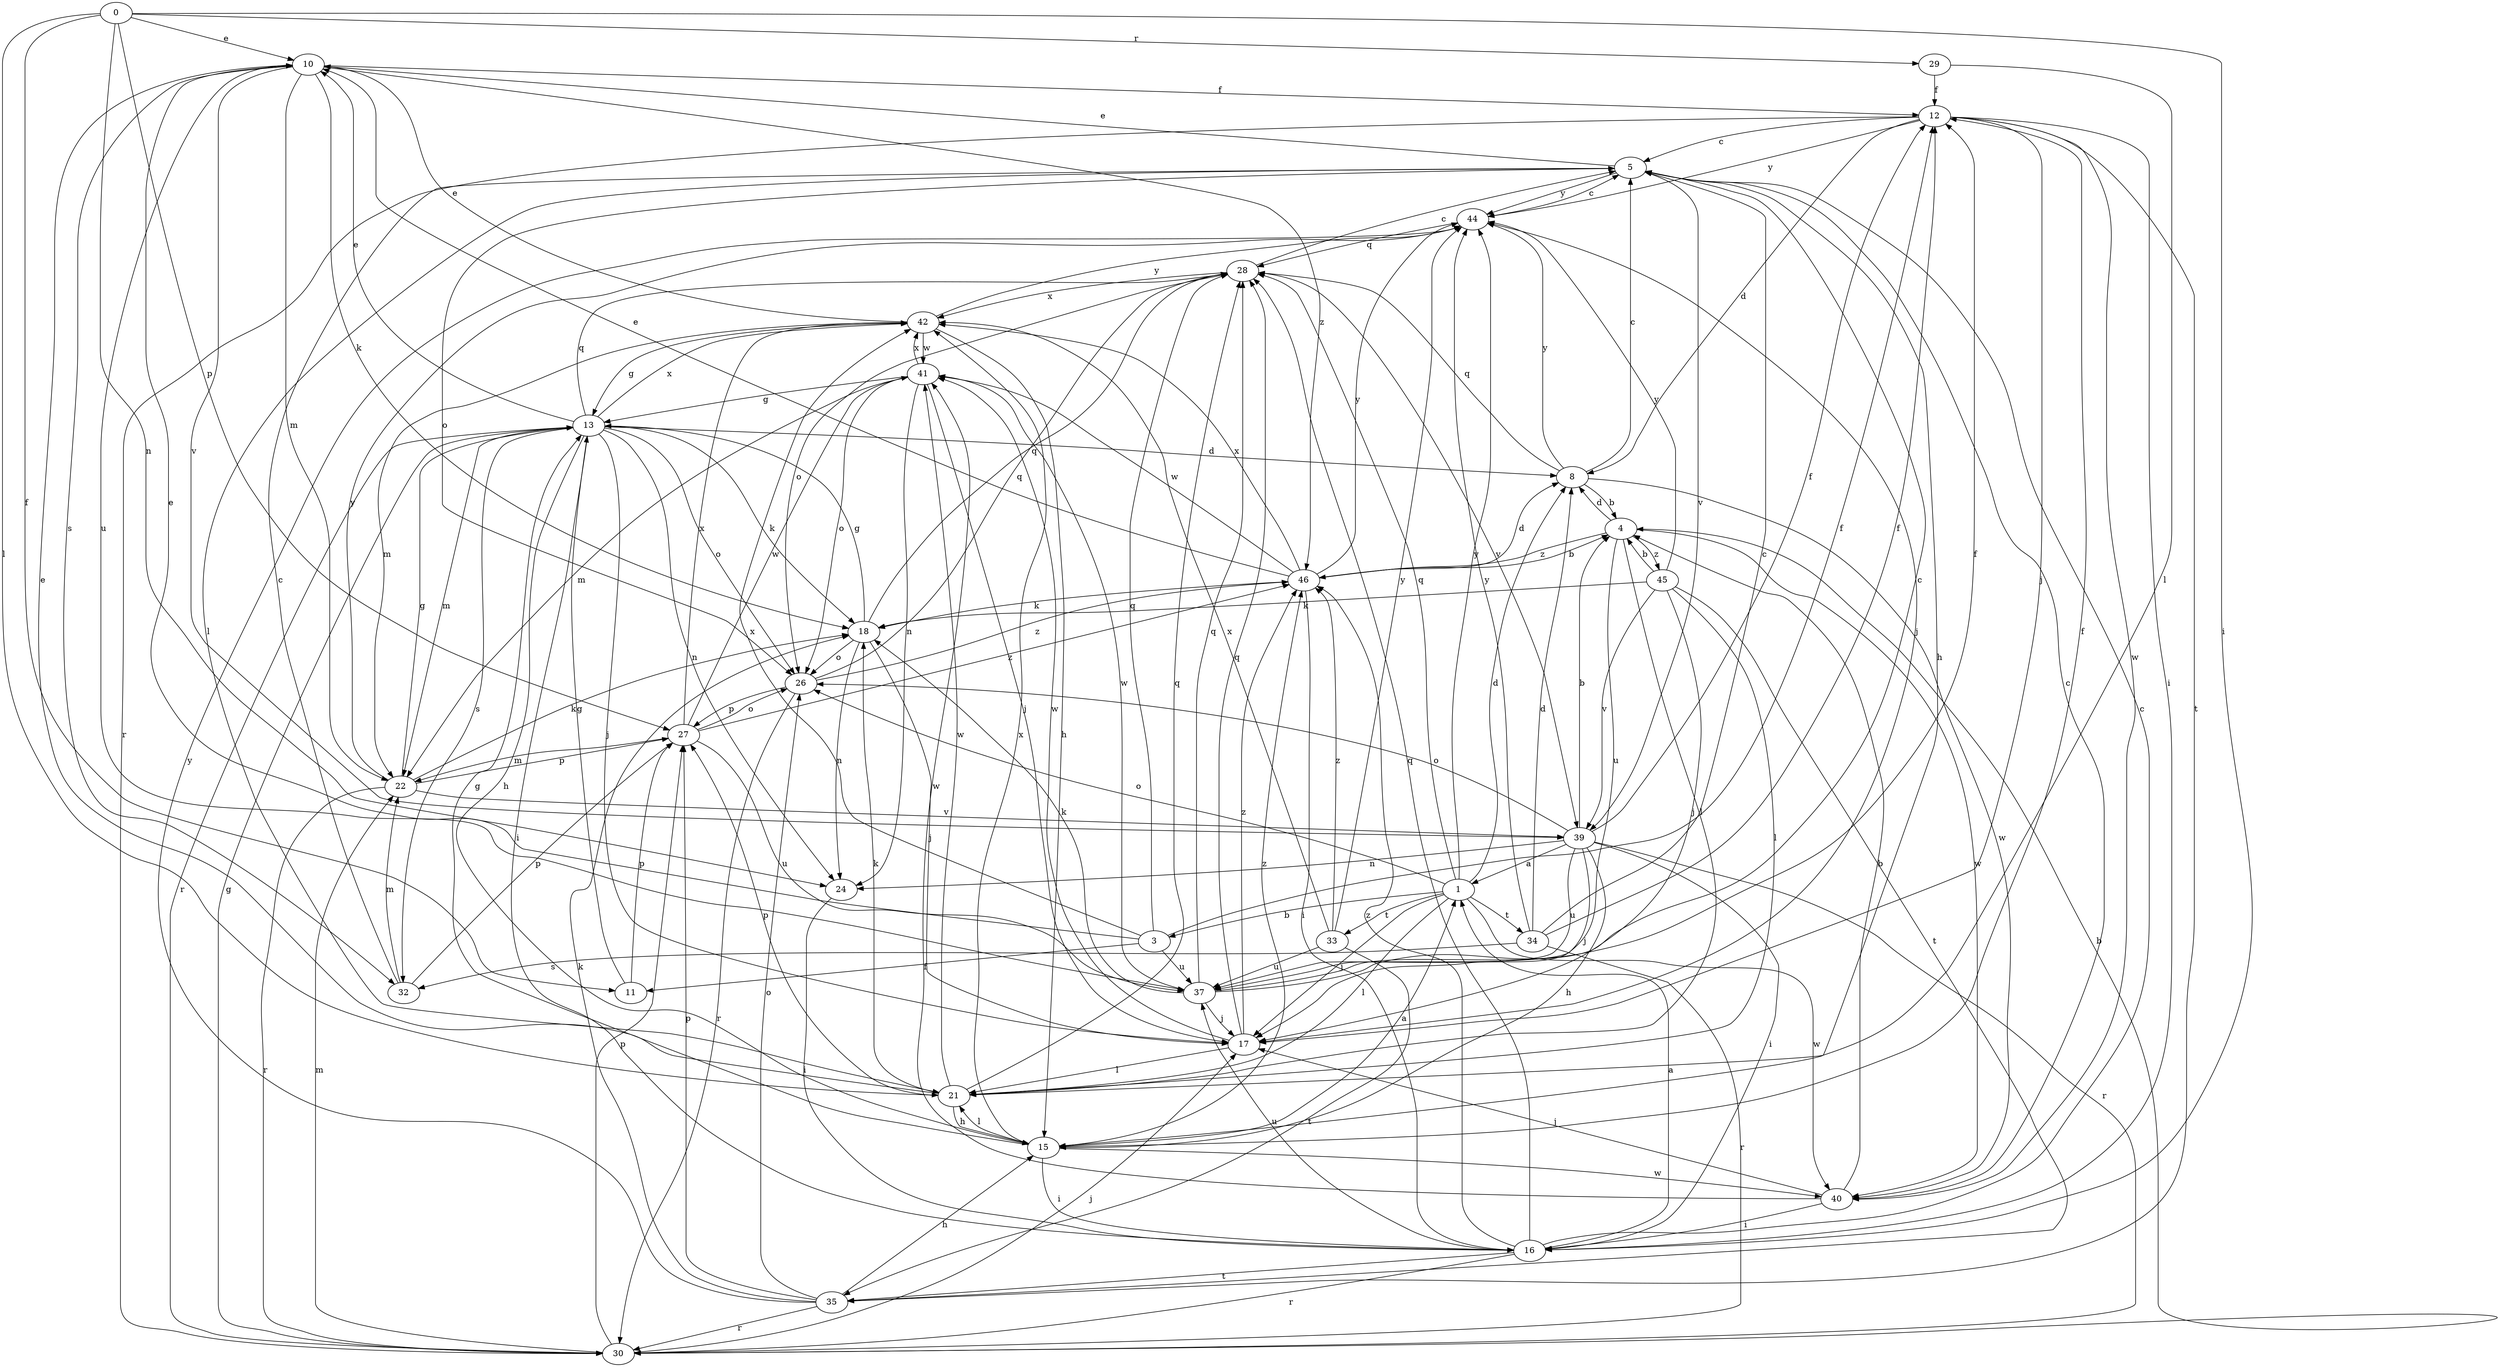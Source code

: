 strict digraph  {
0;
1;
3;
4;
5;
8;
10;
11;
12;
13;
15;
16;
17;
18;
21;
22;
24;
26;
27;
28;
29;
30;
32;
33;
34;
35;
37;
39;
40;
41;
42;
44;
45;
46;
0 -> 10  [label=e];
0 -> 11  [label=f];
0 -> 16  [label=i];
0 -> 21  [label=l];
0 -> 24  [label=n];
0 -> 27  [label=p];
0 -> 29  [label=r];
1 -> 3  [label=b];
1 -> 8  [label=d];
1 -> 17  [label=j];
1 -> 21  [label=l];
1 -> 26  [label=o];
1 -> 28  [label=q];
1 -> 33  [label=t];
1 -> 34  [label=t];
1 -> 40  [label=w];
1 -> 44  [label=y];
3 -> 10  [label=e];
3 -> 11  [label=f];
3 -> 12  [label=f];
3 -> 28  [label=q];
3 -> 37  [label=u];
3 -> 42  [label=x];
4 -> 8  [label=d];
4 -> 21  [label=l];
4 -> 37  [label=u];
4 -> 40  [label=w];
4 -> 45  [label=z];
4 -> 46  [label=z];
5 -> 10  [label=e];
5 -> 15  [label=h];
5 -> 21  [label=l];
5 -> 26  [label=o];
5 -> 39  [label=v];
5 -> 44  [label=y];
8 -> 4  [label=b];
8 -> 5  [label=c];
8 -> 28  [label=q];
8 -> 40  [label=w];
8 -> 44  [label=y];
10 -> 12  [label=f];
10 -> 18  [label=k];
10 -> 22  [label=m];
10 -> 32  [label=s];
10 -> 37  [label=u];
10 -> 39  [label=v];
10 -> 46  [label=z];
11 -> 13  [label=g];
11 -> 27  [label=p];
12 -> 5  [label=c];
12 -> 8  [label=d];
12 -> 16  [label=i];
12 -> 17  [label=j];
12 -> 30  [label=r];
12 -> 35  [label=t];
12 -> 40  [label=w];
12 -> 44  [label=y];
13 -> 8  [label=d];
13 -> 10  [label=e];
13 -> 15  [label=h];
13 -> 16  [label=i];
13 -> 17  [label=j];
13 -> 18  [label=k];
13 -> 22  [label=m];
13 -> 24  [label=n];
13 -> 26  [label=o];
13 -> 28  [label=q];
13 -> 30  [label=r];
13 -> 32  [label=s];
13 -> 42  [label=x];
15 -> 1  [label=a];
15 -> 12  [label=f];
15 -> 13  [label=g];
15 -> 16  [label=i];
15 -> 21  [label=l];
15 -> 40  [label=w];
15 -> 42  [label=x];
15 -> 46  [label=z];
16 -> 1  [label=a];
16 -> 5  [label=c];
16 -> 28  [label=q];
16 -> 30  [label=r];
16 -> 35  [label=t];
16 -> 37  [label=u];
16 -> 46  [label=z];
17 -> 21  [label=l];
17 -> 28  [label=q];
17 -> 41  [label=w];
17 -> 46  [label=z];
18 -> 13  [label=g];
18 -> 17  [label=j];
18 -> 24  [label=n];
18 -> 26  [label=o];
18 -> 28  [label=q];
21 -> 10  [label=e];
21 -> 15  [label=h];
21 -> 18  [label=k];
21 -> 27  [label=p];
21 -> 28  [label=q];
21 -> 41  [label=w];
22 -> 13  [label=g];
22 -> 18  [label=k];
22 -> 27  [label=p];
22 -> 30  [label=r];
22 -> 39  [label=v];
22 -> 44  [label=y];
24 -> 16  [label=i];
26 -> 27  [label=p];
26 -> 28  [label=q];
26 -> 30  [label=r];
26 -> 46  [label=z];
27 -> 22  [label=m];
27 -> 26  [label=o];
27 -> 37  [label=u];
27 -> 41  [label=w];
27 -> 42  [label=x];
27 -> 46  [label=z];
28 -> 5  [label=c];
28 -> 26  [label=o];
28 -> 39  [label=v];
28 -> 42  [label=x];
29 -> 12  [label=f];
29 -> 21  [label=l];
30 -> 4  [label=b];
30 -> 13  [label=g];
30 -> 17  [label=j];
30 -> 22  [label=m];
30 -> 27  [label=p];
32 -> 5  [label=c];
32 -> 22  [label=m];
32 -> 27  [label=p];
33 -> 35  [label=t];
33 -> 37  [label=u];
33 -> 42  [label=x];
33 -> 44  [label=y];
33 -> 46  [label=z];
34 -> 5  [label=c];
34 -> 8  [label=d];
34 -> 12  [label=f];
34 -> 30  [label=r];
34 -> 32  [label=s];
34 -> 44  [label=y];
35 -> 15  [label=h];
35 -> 18  [label=k];
35 -> 26  [label=o];
35 -> 27  [label=p];
35 -> 30  [label=r];
35 -> 44  [label=y];
37 -> 5  [label=c];
37 -> 12  [label=f];
37 -> 17  [label=j];
37 -> 18  [label=k];
37 -> 28  [label=q];
37 -> 41  [label=w];
39 -> 1  [label=a];
39 -> 4  [label=b];
39 -> 12  [label=f];
39 -> 15  [label=h];
39 -> 16  [label=i];
39 -> 17  [label=j];
39 -> 24  [label=n];
39 -> 26  [label=o];
39 -> 30  [label=r];
39 -> 37  [label=u];
40 -> 4  [label=b];
40 -> 5  [label=c];
40 -> 16  [label=i];
40 -> 17  [label=j];
40 -> 41  [label=w];
41 -> 13  [label=g];
41 -> 17  [label=j];
41 -> 22  [label=m];
41 -> 24  [label=n];
41 -> 26  [label=o];
41 -> 42  [label=x];
42 -> 10  [label=e];
42 -> 13  [label=g];
42 -> 15  [label=h];
42 -> 22  [label=m];
42 -> 41  [label=w];
42 -> 44  [label=y];
44 -> 5  [label=c];
44 -> 17  [label=j];
44 -> 28  [label=q];
45 -> 4  [label=b];
45 -> 17  [label=j];
45 -> 18  [label=k];
45 -> 21  [label=l];
45 -> 35  [label=t];
45 -> 39  [label=v];
45 -> 44  [label=y];
46 -> 4  [label=b];
46 -> 8  [label=d];
46 -> 10  [label=e];
46 -> 16  [label=i];
46 -> 18  [label=k];
46 -> 41  [label=w];
46 -> 42  [label=x];
46 -> 44  [label=y];
}
